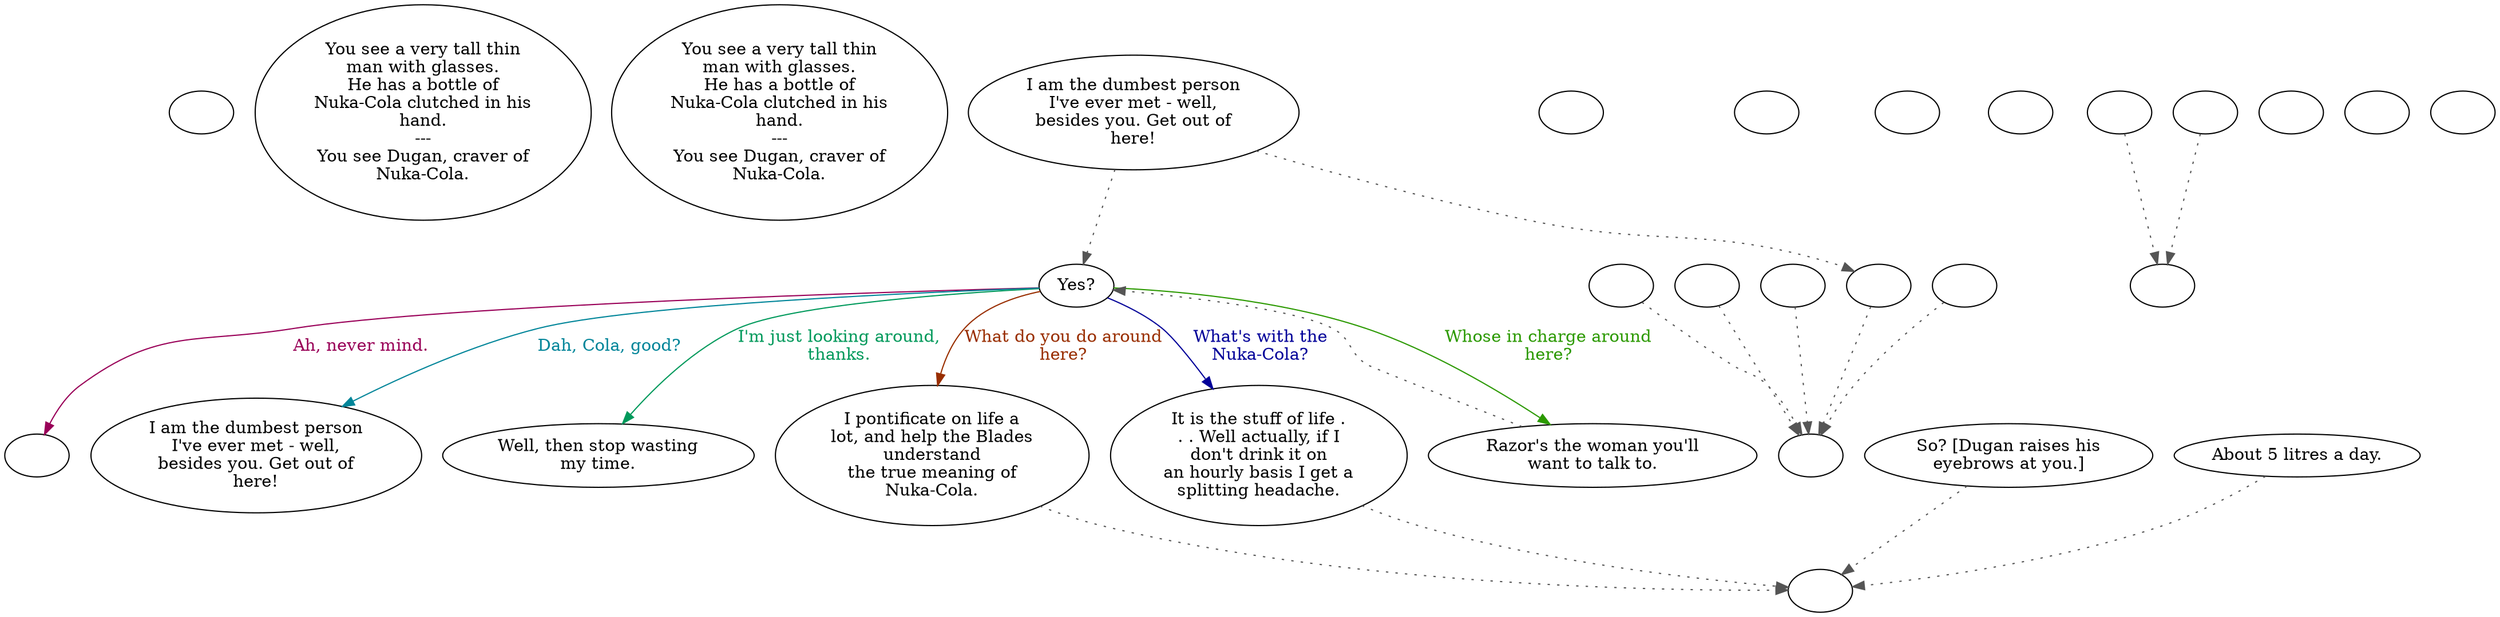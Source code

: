 digraph DUGAN {
  "Start" [style=filled       fillcolor="#FFFFFF"       color="#000000"]
  "Start" [label=""]
  "look_at_p_proc" [style=filled       fillcolor="#FFFFFF"       color="#000000"]
  "look_at_p_proc" [label="You see a very tall thin\nman with glasses.\nHe has a bottle of\nNuka-Cola clutched in his\nhand.\n---\nYou see Dugan, craver of\nNuka-Cola."]
  "description_p_proc" [style=filled       fillcolor="#FFFFFF"       color="#000000"]
  "description_p_proc" [label="You see a very tall thin\nman with glasses.\nHe has a bottle of\nNuka-Cola clutched in his\nhand.\n---\nYou see Dugan, craver of\nNuka-Cola."]
  "talk_p_proc" [style=filled       fillcolor="#FFFFFF"       color="#000000"]
  "talk_p_proc" -> "get_reaction" [style=dotted color="#555555"]
  "talk_p_proc" -> "Dugan01" [style=dotted color="#555555"]
  "talk_p_proc" [label="I am the dumbest person\nI've ever met - well,\nbesides you. Get out of\nhere!"]
  "critter_p_proc" [style=filled       fillcolor="#FFFFFF"       color="#000000"]
  "critter_p_proc" [label=""]
  "damage_p_proc" [style=filled       fillcolor="#FFFFFF"       color="#000000"]
  "damage_p_proc" [label=""]
  "destroy_p_proc" [style=filled       fillcolor="#FFFFFF"       color="#000000"]
  "destroy_p_proc" [label=""]
  "pickup_p_proc" [style=filled       fillcolor="#FFFFFF"       color="#000000"]
  "pickup_p_proc" [label=""]
  "Dugan01" [style=filled       fillcolor="#FFFFFF"       color="#000000"]
  "Dugan01" [label="Yes?"]
  "Dugan01" -> "Dugan02" [label="I'm just looking around,\nthanks." color="#00995B" fontcolor="#00995B"]
  "Dugan01" -> "Dugan03" [label="What do you do around\nhere?" color="#992E00" fontcolor="#992E00"]
  "Dugan01" -> "Dugan05" [label="What's with the\nNuka-Cola?" color="#010099" fontcolor="#010099"]
  "Dugan01" -> "Dugan08" [label="Whose in charge around\nhere?" color="#2B9900" fontcolor="#2B9900"]
  "Dugan01" -> "DuganEnd" [label="Ah, never mind." color="#990058" fontcolor="#990058"]
  "Dugan01" -> "Dugan09" [label="Dah, Cola, good?" color="#008599" fontcolor="#008599"]
  "Dugan02" [style=filled       fillcolor="#FFFFFF"       color="#000000"]
  "Dugan02" [label="Well, then stop wasting\nmy time."]
  "Dugan03" [style=filled       fillcolor="#FFFFFF"       color="#000000"]
  "Dugan03" -> "Dugan04" [style=dotted color="#555555"]
  "Dugan03" [label="I pontificate on life a\nlot, and help the Blades\nunderstand\nthe true meaning of\nNuka-Cola."]
  "Dugan04" [style=filled       fillcolor="#FFFFFF"       color="#000000"]
  "Dugan04" [label=""]
  "Dugan05" [style=filled       fillcolor="#FFFFFF"       color="#000000"]
  "Dugan05" -> "Dugan04" [style=dotted color="#555555"]
  "Dugan05" [label="It is the stuff of life .\n. . Well actually, if I\ndon't drink it on\nan hourly basis I get a\nsplitting headache."]
  "Dugan06" [style=filled       fillcolor="#FFFFFF"       color="#000000"]
  "Dugan06" -> "Dugan04" [style=dotted color="#555555"]
  "Dugan06" [label="So? [Dugan raises his\neyebrows at you.]"]
  "Dugan07" [style=filled       fillcolor="#FFFFFF"       color="#000000"]
  "Dugan07" -> "Dugan04" [style=dotted color="#555555"]
  "Dugan07" [label="About 5 litres a day."]
  "Dugan08" [style=filled       fillcolor="#FFFFFF"       color="#000000"]
  "Dugan08" -> "Dugan01" [style=dotted color="#555555"]
  "Dugan08" [label="Razor's the woman you'll\nwant to talk to."]
  "Dugan09" [style=filled       fillcolor="#FFFFFF"       color="#000000"]
  "Dugan09" [label="I am the dumbest person\nI've ever met - well,\nbesides you. Get out of\nhere!"]
  "DuganEnd" [style=filled       fillcolor="#FFFFFF"       color="#000000"]
  "DuganEnd" [label=""]
  "get_reaction" [style=filled       fillcolor="#FFFFFF"       color="#000000"]
  "get_reaction" -> "ReactToLevel" [style=dotted color="#555555"]
  "get_reaction" [label=""]
  "ReactToLevel" [style=filled       fillcolor="#FFFFFF"       color="#000000"]
  "ReactToLevel" [label=""]
  "LevelToReact" [style=filled       fillcolor="#FFFFFF"       color="#000000"]
  "LevelToReact" [label=""]
  "UpReact" [style=filled       fillcolor="#FFFFFF"       color="#000000"]
  "UpReact" -> "ReactToLevel" [style=dotted color="#555555"]
  "UpReact" [label=""]
  "DownReact" [style=filled       fillcolor="#FFFFFF"       color="#000000"]
  "DownReact" -> "ReactToLevel" [style=dotted color="#555555"]
  "DownReact" [label=""]
  "BottomReact" [style=filled       fillcolor="#FFFFFF"       color="#000000"]
  "BottomReact" [label=""]
  "TopReact" [style=filled       fillcolor="#FFFFFF"       color="#000000"]
  "TopReact" [label=""]
  "BigUpReact" [style=filled       fillcolor="#FFFFFF"       color="#000000"]
  "BigUpReact" -> "ReactToLevel" [style=dotted color="#555555"]
  "BigUpReact" [label=""]
  "BigDownReact" [style=filled       fillcolor="#FFFFFF"       color="#000000"]
  "BigDownReact" -> "ReactToLevel" [style=dotted color="#555555"]
  "BigDownReact" [label=""]
  "UpReactLevel" [style=filled       fillcolor="#FFFFFF"       color="#000000"]
  "UpReactLevel" -> "LevelToReact" [style=dotted color="#555555"]
  "UpReactLevel" [label=""]
  "DownReactLevel" [style=filled       fillcolor="#FFFFFF"       color="#000000"]
  "DownReactLevel" -> "LevelToReact" [style=dotted color="#555555"]
  "DownReactLevel" [label=""]
  "Goodbyes" [style=filled       fillcolor="#FFFFFF"       color="#000000"]
  "Goodbyes" [label=""]
}